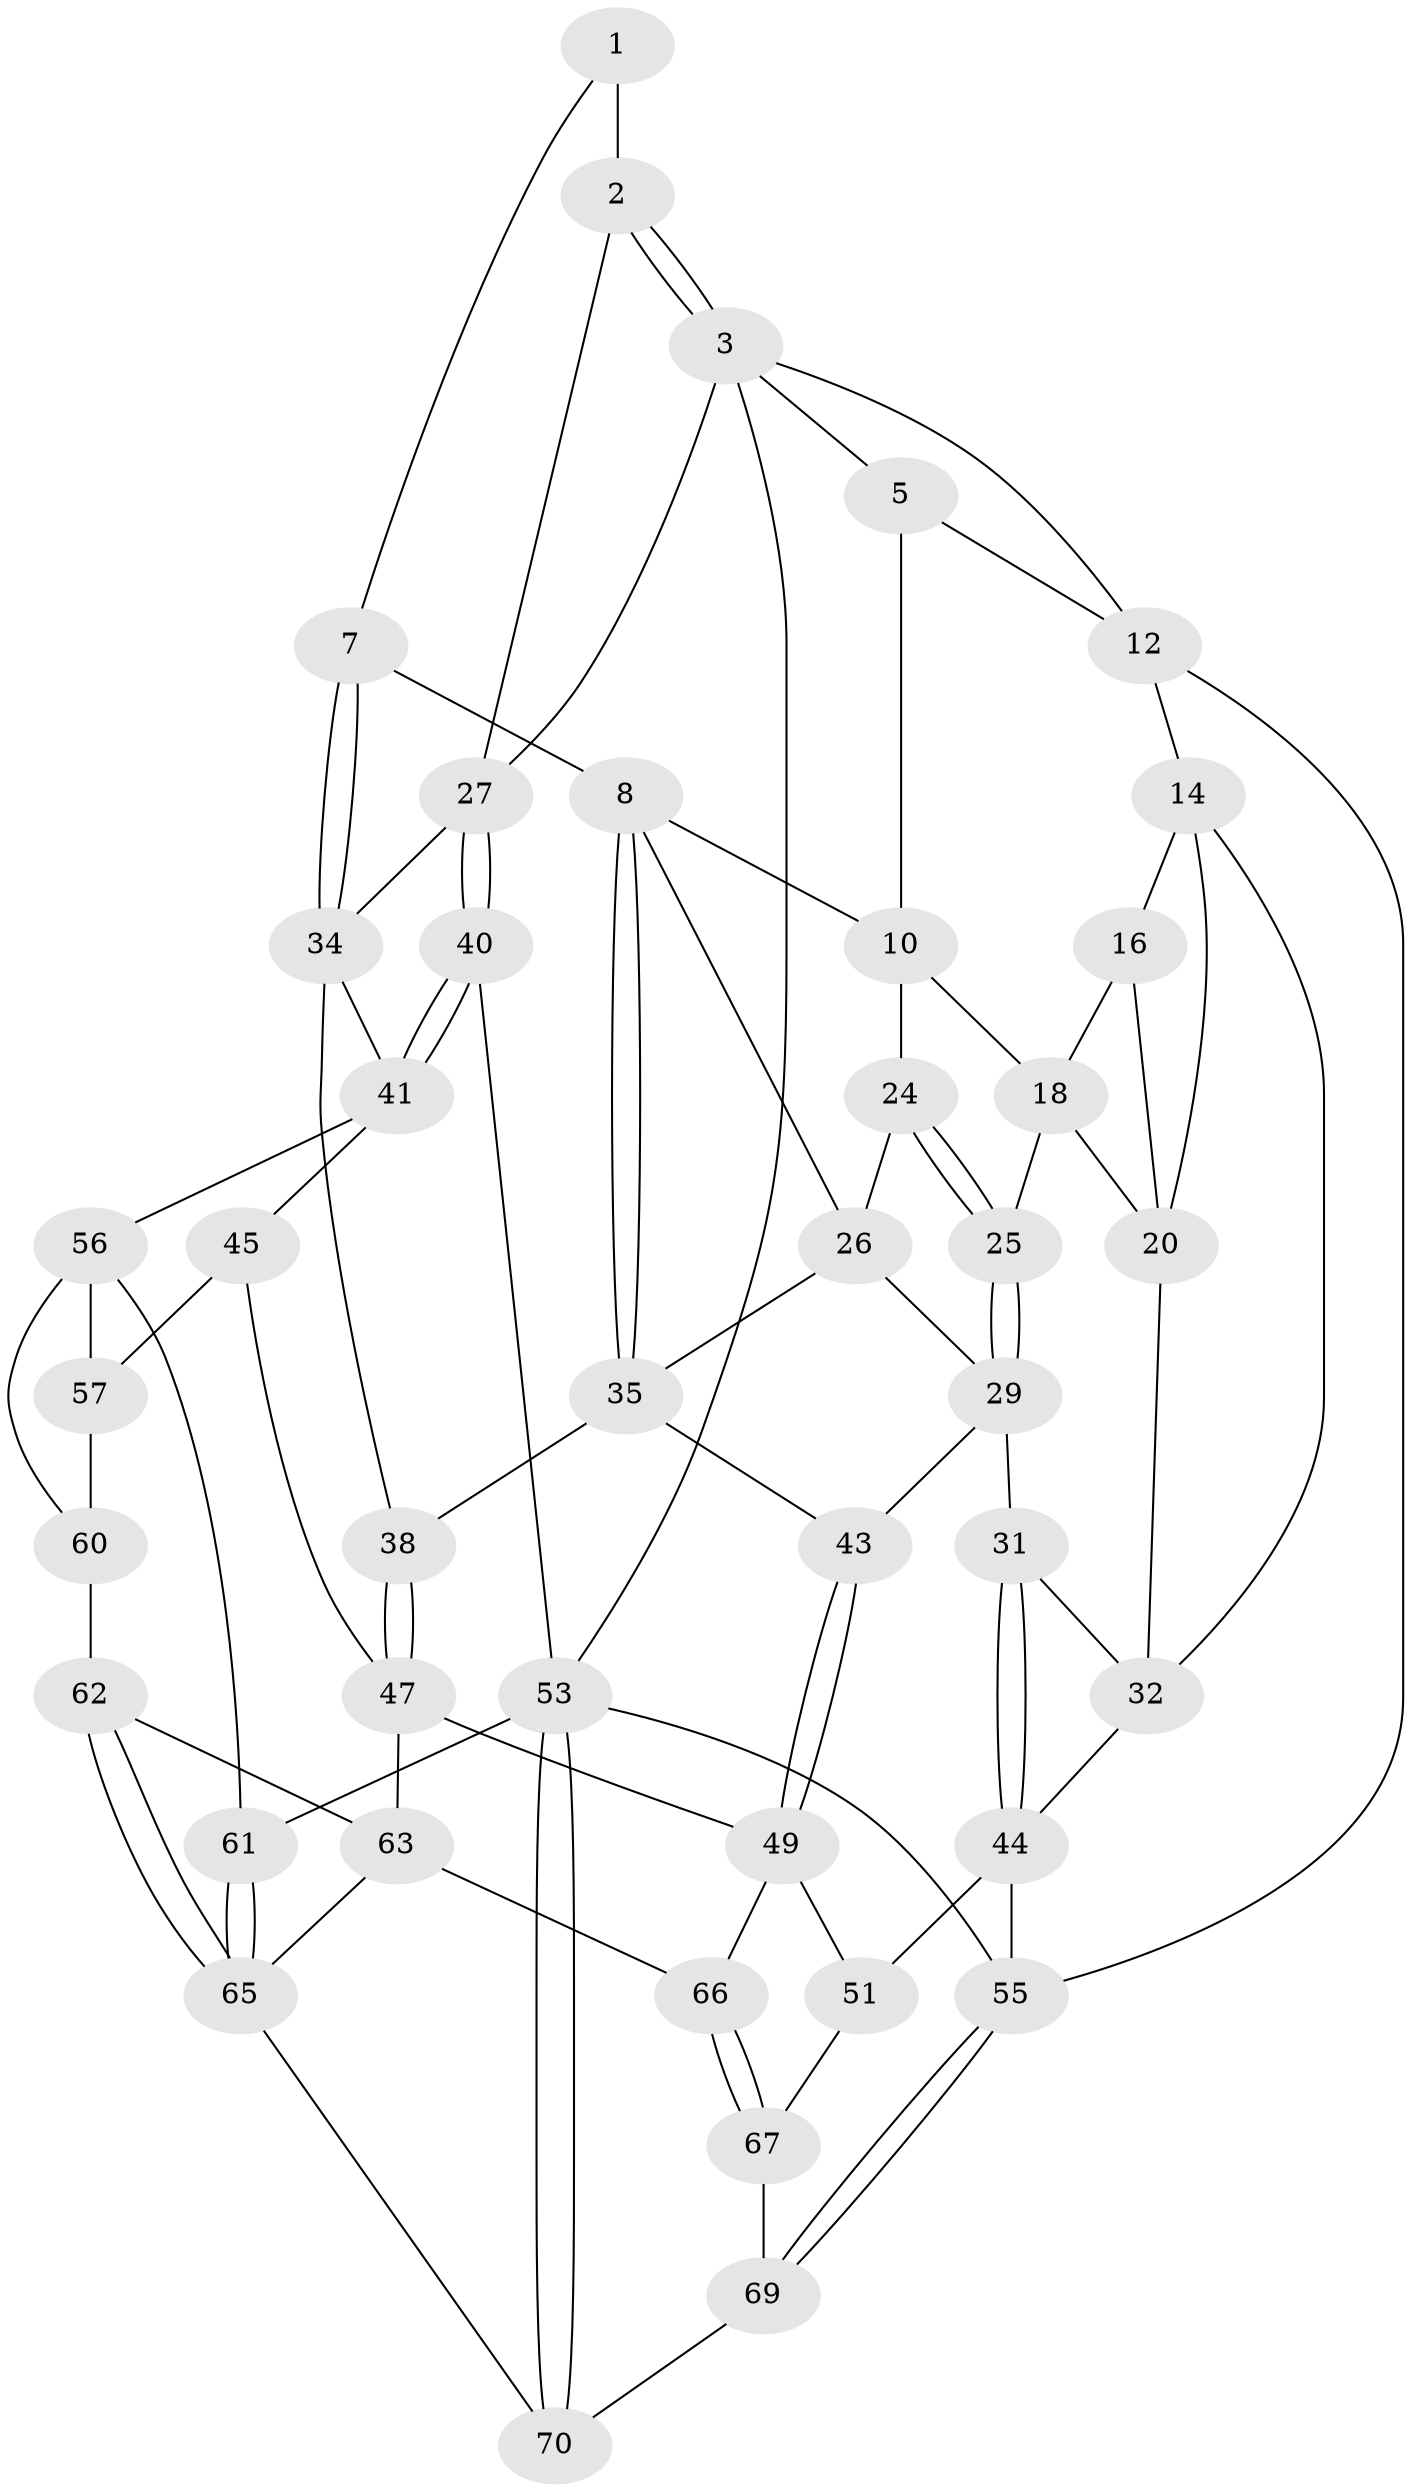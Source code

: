 // original degree distribution, {3: 0.041666666666666664, 4: 0.2361111111111111, 5: 0.4861111111111111, 6: 0.2361111111111111}
// Generated by graph-tools (version 1.1) at 2025/11/02/27/25 16:11:56]
// undirected, 43 vertices, 91 edges
graph export_dot {
graph [start="1"]
  node [color=gray90,style=filled];
  1 [pos="+0.7806432799077977+0",super="+6"];
  2 [pos="+0.8912152371232546+0.059684733501824336",super="+22"];
  3 [pos="+1+0",super="+4"];
  5 [pos="+0.770905009604895+0",super="+11"];
  7 [pos="+0.7018997374620322+0.1669853142868571"];
  8 [pos="+0.669533659374732+0.16474644935895624",super="+9"];
  10 [pos="+0.4879235412433456+0",super="+17"];
  12 [pos="+0.3229006855019747+0",super="+13"];
  14 [pos="+0+0.19398696183838876",super="+15"];
  16 [pos="+0.26532579171349074+0",super="+19"];
  18 [pos="+0.36021573259066203+0.09070728365857358",super="+23"];
  20 [pos="+0.2928829197852244+0.15337375033152698",super="+21"];
  24 [pos="+0.4270683356547935+0.21262735821444814"];
  25 [pos="+0.41171168291327+0.22134048921275754"];
  26 [pos="+0.44338615269664167+0.20684541998325312",super="+36"];
  27 [pos="+1+0.2227124194293263",super="+28"];
  29 [pos="+0.3804227695230424+0.29011781319491386",super="+30"];
  31 [pos="+0.2780797549840053+0.3303008860283712"];
  32 [pos="+0.24554732772412585+0.19135013988966215",super="+33"];
  34 [pos="+0.7850276319298167+0.2636647099602501",super="+37"];
  35 [pos="+0.5659180543458915+0.336282490468824",super="+39"];
  38 [pos="+0.5698861616250595+0.3817689811303645"];
  40 [pos="+1+0.4281024171338648"];
  41 [pos="+0.9994226585183958+0.4406325289715067",super="+42"];
  43 [pos="+0.3560274588670356+0.3825856313934453"];
  44 [pos="+0+0.35629830850283345",super="+52"];
  45 [pos="+0.7636285265086546+0.4180781257542863",super="+46"];
  47 [pos="+0.6176101512859479+0.5186961515909984",super="+48"];
  49 [pos="+0.34822463871555015+0.46872563209661827",super="+50"];
  51 [pos="+0.10381933985665426+0.5759899881868636"];
  53 [pos="+1+1",super="+54"];
  55 [pos="+0+1"];
  56 [pos="+0.864425630883735+0.5268908983768196",super="+59"];
  57 [pos="+0.8566053096166112+0.5244938862379988",super="+58"];
  60 [pos="+0.7735584475440918+0.6074033689073524"];
  61 [pos="+0.8922432702505945+0.6475818977532961"];
  62 [pos="+0.7698106472568249+0.6302634456319401"];
  63 [pos="+0.5707883914253444+0.7440013545414211",super="+64"];
  65 [pos="+0.8389136797111477+0.8030745015781623",super="+71"];
  66 [pos="+0.4130738824139514+0.7644312644905512"];
  67 [pos="+0.3343006593540923+0.8544543726171214",super="+68"];
  69 [pos="+0.09544560816540829+1",super="+72"];
  70 [pos="+0.8356126660717488+1"];
  1 -- 2 [weight=2];
  1 -- 7;
  2 -- 3;
  2 -- 3;
  2 -- 27;
  3 -- 27;
  3 -- 5;
  3 -- 12;
  3 -- 53;
  5 -- 10;
  5 -- 12;
  7 -- 8;
  7 -- 34;
  7 -- 34;
  8 -- 35;
  8 -- 35;
  8 -- 10;
  8 -- 26;
  10 -- 24;
  10 -- 18;
  12 -- 14;
  12 -- 55;
  14 -- 32;
  14 -- 16;
  14 -- 20;
  16 -- 18;
  16 -- 20;
  18 -- 25;
  18 -- 20;
  20 -- 32;
  24 -- 25;
  24 -- 25;
  24 -- 26;
  25 -- 29;
  25 -- 29;
  26 -- 35;
  26 -- 29;
  27 -- 40;
  27 -- 40;
  27 -- 34;
  29 -- 43;
  29 -- 31;
  31 -- 32;
  31 -- 44;
  31 -- 44;
  32 -- 44;
  34 -- 41;
  34 -- 38;
  35 -- 43;
  35 -- 38;
  38 -- 47;
  38 -- 47;
  40 -- 41;
  40 -- 41;
  40 -- 53;
  41 -- 56;
  41 -- 45;
  43 -- 49;
  43 -- 49;
  44 -- 51;
  44 -- 55;
  45 -- 57 [weight=2];
  45 -- 47;
  47 -- 49;
  47 -- 63;
  49 -- 66;
  49 -- 51;
  51 -- 67;
  53 -- 70;
  53 -- 70;
  53 -- 55;
  53 -- 61;
  55 -- 69;
  55 -- 69;
  56 -- 57;
  56 -- 60;
  56 -- 61;
  57 -- 60;
  60 -- 62;
  61 -- 65;
  61 -- 65;
  62 -- 63;
  62 -- 65;
  62 -- 65;
  63 -- 65;
  63 -- 66;
  65 -- 70;
  66 -- 67;
  66 -- 67;
  67 -- 69 [weight=2];
  69 -- 70;
}
